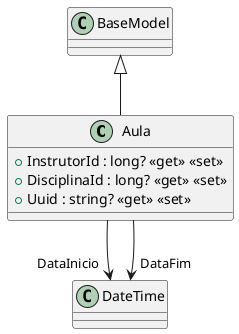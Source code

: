 @startuml
class Aula {
    + InstrutorId : long? <<get>> <<set>>
    + DisciplinaId : long? <<get>> <<set>>
    + Uuid : string? <<get>> <<set>>
}
BaseModel <|-- Aula
Aula --> "DataInicio" DateTime
Aula --> "DataFim" DateTime
@enduml
